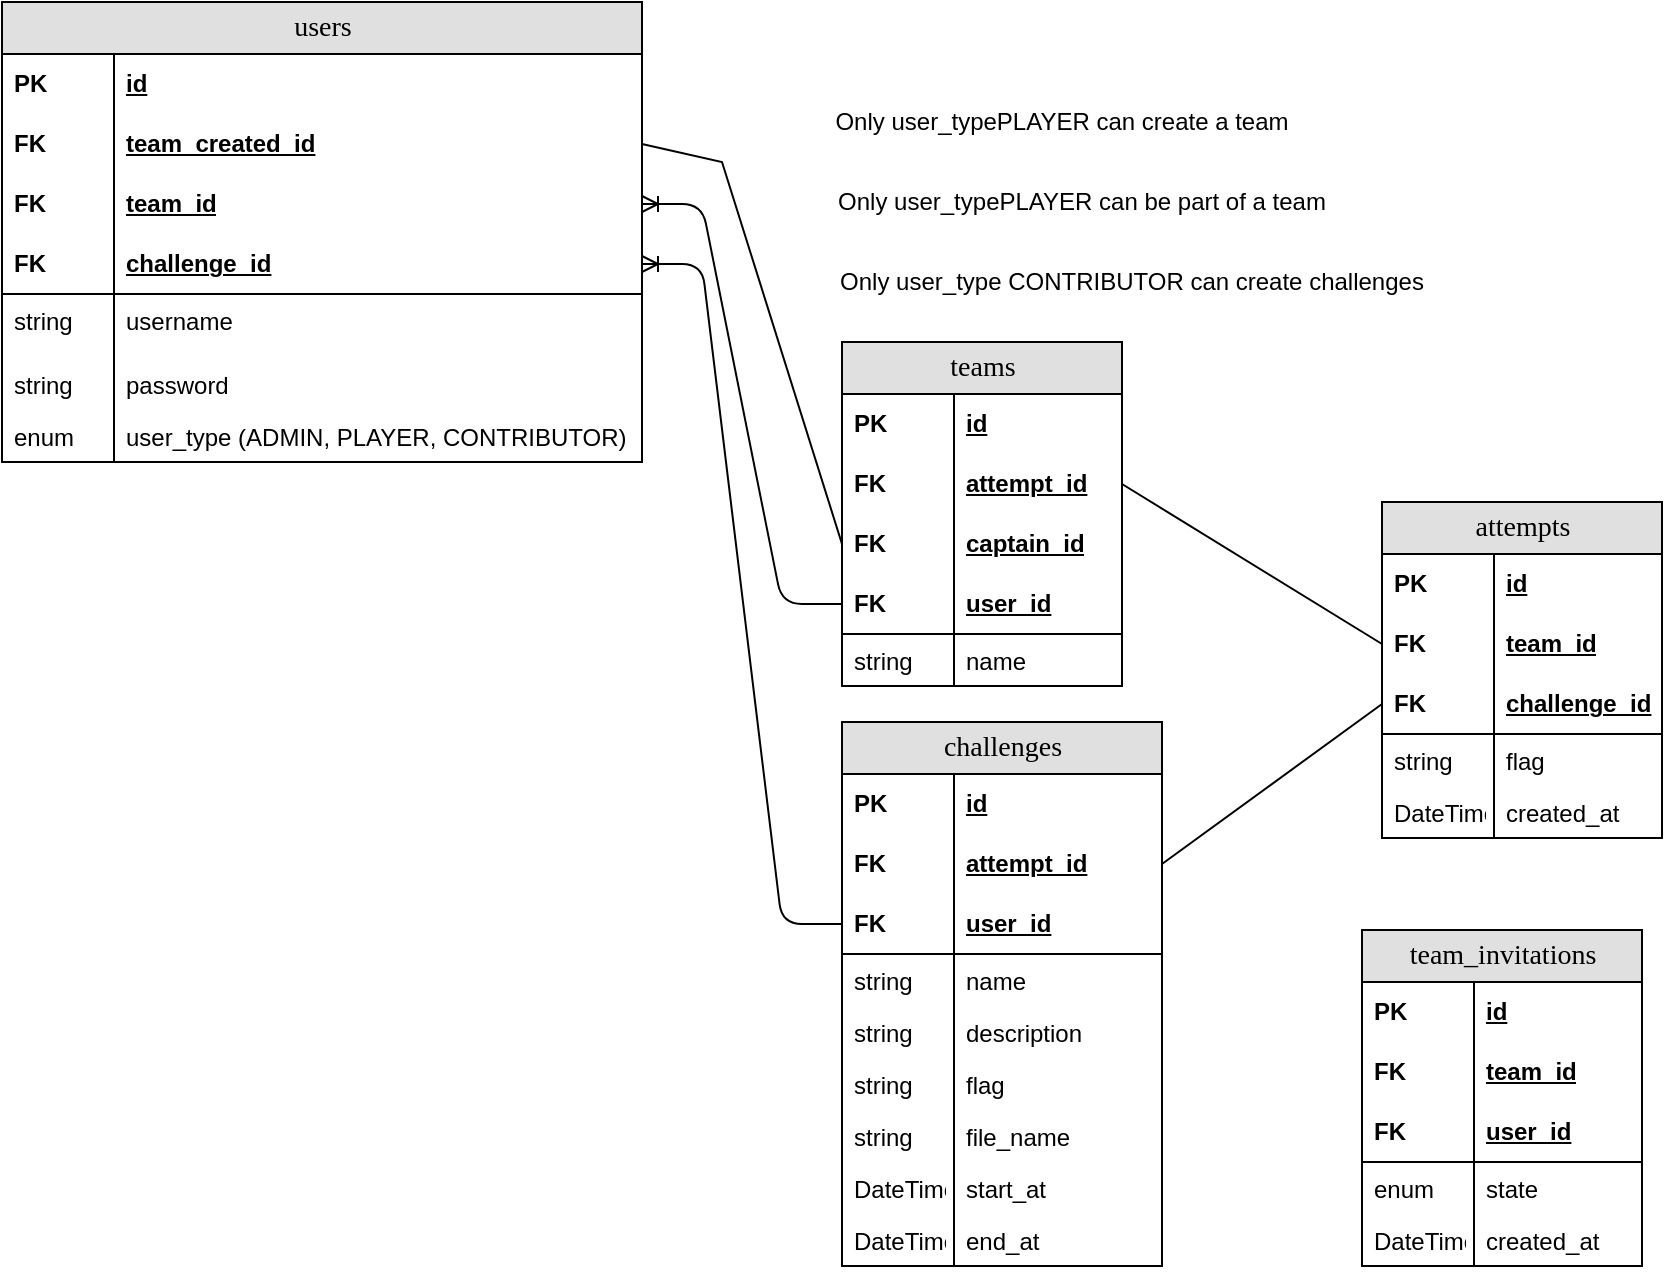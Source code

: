 <mxfile version="14.3.0" type="device"><diagram name="Page-1" id="e56a1550-8fbb-45ad-956c-1786394a9013"><mxGraphModel dx="1767" dy="1669" grid="1" gridSize="10" guides="1" tooltips="1" connect="1" arrows="1" fold="1" page="1" pageScale="1" pageWidth="1100" pageHeight="850" background="#ffffff" math="0" shadow="0"><root><mxCell id="0"/><mxCell id="1" parent="0"/><mxCell id="9zoFxFpzhjPXrK-lzfFK-59" value="" style="edgeStyle=entityRelationEdgeStyle;fontSize=12;html=1;endArrow=ERoneToMany;" parent="1" source="9zoFxFpzhjPXrK-lzfFK-48" target="9zoFxFpzhjPXrK-lzfFK-79" edge="1"><mxGeometry width="100" height="100" relative="1" as="geometry"><mxPoint x="500" y="-470" as="sourcePoint"/><mxPoint x="720" y="-680" as="targetPoint"/></mxGeometry></mxCell><mxCell id="9zoFxFpzhjPXrK-lzfFK-81" value="" style="edgeStyle=entityRelationEdgeStyle;fontSize=12;html=1;endArrow=ERoneToMany;" parent="1" source="9zoFxFpzhjPXrK-lzfFK-71" target="9zoFxFpzhjPXrK-lzfFK-30" edge="1"><mxGeometry width="100" height="100" relative="1" as="geometry"><mxPoint x="810" y="-749" as="sourcePoint"/><mxPoint x="680" y="-749" as="targetPoint"/></mxGeometry></mxCell><mxCell id="9zoFxFpzhjPXrK-lzfFK-86" value="" style="endArrow=none;html=1;rounded=0;exitX=1;exitY=0.5;exitDx=0;exitDy=0;entryX=0;entryY=0.5;entryDx=0;entryDy=0;" parent="1" source="9zoFxFpzhjPXrK-lzfFK-84" target="9zoFxFpzhjPXrK-lzfFK-82" edge="1"><mxGeometry relative="1" as="geometry"><mxPoint x="790" y="-580" as="sourcePoint"/><mxPoint x="950" y="-580" as="targetPoint"/><Array as="points"><mxPoint x="390" y="-750"/></Array></mxGeometry></mxCell><mxCell id="9zoFxFpzhjPXrK-lzfFK-87" value="Only user_type CONTRIBUTOR can create challenges" style="text;html=1;strokeColor=none;fillColor=none;align=center;verticalAlign=middle;whiteSpace=wrap;rounded=0;" parent="1" vertex="1"><mxGeometry x="440" y="-700" width="310" height="20" as="geometry"/></mxCell><mxCell id="9zoFxFpzhjPXrK-lzfFK-88" value="Only user_typePLAYER can be part of a team" style="text;html=1;strokeColor=none;fillColor=none;align=center;verticalAlign=middle;whiteSpace=wrap;rounded=0;" parent="1" vertex="1"><mxGeometry x="440" y="-740" width="260" height="20" as="geometry"/></mxCell><mxCell id="9zoFxFpzhjPXrK-lzfFK-89" value="Only user_typePLAYER can create a team" style="text;html=1;strokeColor=none;fillColor=none;align=center;verticalAlign=middle;whiteSpace=wrap;rounded=0;" parent="1" vertex="1"><mxGeometry x="440" y="-780" width="240" height="20" as="geometry"/></mxCell><mxCell id="9zoFxFpzhjPXrK-lzfFK-107" value="" style="endArrow=none;html=1;rounded=0;exitX=1;exitY=0.5;exitDx=0;exitDy=0;entryX=0;entryY=0.5;entryDx=0;entryDy=0;" parent="1" source="9zoFxFpzhjPXrK-lzfFK-111" target="9zoFxFpzhjPXrK-lzfFK-95" edge="1"><mxGeometry relative="1" as="geometry"><mxPoint x="1270" y="-456" as="sourcePoint"/><mxPoint x="1400" y="-456" as="targetPoint"/></mxGeometry></mxCell><mxCell id="9zoFxFpzhjPXrK-lzfFK-108" value="" style="endArrow=none;html=1;rounded=0;exitX=1;exitY=0.5;exitDx=0;exitDy=0;entryX=0;entryY=0.5;entryDx=0;entryDy=0;" parent="1" source="9zoFxFpzhjPXrK-lzfFK-109" target="9zoFxFpzhjPXrK-lzfFK-105" edge="1"><mxGeometry relative="1" as="geometry"><mxPoint x="1050" y="-480" as="sourcePoint"/><mxPoint x="1180" y="-480" as="targetPoint"/></mxGeometry></mxCell><mxCell id="9zoFxFpzhjPXrK-lzfFK-27" value="users" style="swimlane;html=1;fontStyle=0;childLayout=stackLayout;horizontal=1;startSize=26;fillColor=#e0e0e0;horizontalStack=0;resizeParent=1;resizeLast=0;collapsible=1;marginBottom=0;swimlaneFillColor=#ffffff;align=center;rounded=0;shadow=0;comic=0;labelBackgroundColor=none;strokeWidth=1;fontFamily=Verdana;fontSize=14" parent="1" vertex="1"><mxGeometry x="30" y="-830" width="320" height="230" as="geometry"/></mxCell><mxCell id="9zoFxFpzhjPXrK-lzfFK-28" value="id" style="shape=partialRectangle;top=0;left=0;right=0;bottom=0;html=1;align=left;verticalAlign=middle;fillColor=none;spacingLeft=60;spacingRight=4;whiteSpace=wrap;overflow=hidden;rotatable=0;points=[[0,0.5],[1,0.5]];portConstraint=eastwest;dropTarget=0;fontStyle=5;" parent="9zoFxFpzhjPXrK-lzfFK-27" vertex="1"><mxGeometry y="26" width="320" height="30" as="geometry"/></mxCell><mxCell id="9zoFxFpzhjPXrK-lzfFK-29" value="PK" style="shape=partialRectangle;fontStyle=1;top=0;left=0;bottom=0;html=1;fillColor=none;align=left;verticalAlign=middle;spacingLeft=4;spacingRight=4;whiteSpace=wrap;overflow=hidden;rotatable=0;points=[];portConstraint=eastwest;part=1;" parent="9zoFxFpzhjPXrK-lzfFK-28" vertex="1" connectable="0"><mxGeometry width="56" height="30" as="geometry"/></mxCell><mxCell id="9zoFxFpzhjPXrK-lzfFK-84" value="team_created_id" style="shape=partialRectangle;top=0;left=0;right=0;bottom=0;html=1;align=left;verticalAlign=middle;fillColor=none;spacingLeft=60;spacingRight=4;whiteSpace=wrap;overflow=hidden;rotatable=0;points=[[0,0.5],[1,0.5]];portConstraint=eastwest;dropTarget=0;fontStyle=5;" parent="9zoFxFpzhjPXrK-lzfFK-27" vertex="1"><mxGeometry y="56" width="320" height="30" as="geometry"/></mxCell><mxCell id="9zoFxFpzhjPXrK-lzfFK-85" value="FK" style="shape=partialRectangle;fontStyle=1;top=0;left=0;bottom=0;html=1;fillColor=none;align=left;verticalAlign=middle;spacingLeft=4;spacingRight=4;whiteSpace=wrap;overflow=hidden;rotatable=0;points=[];portConstraint=eastwest;part=1;" parent="9zoFxFpzhjPXrK-lzfFK-84" vertex="1" connectable="0"><mxGeometry width="56" height="30" as="geometry"/></mxCell><mxCell id="9zoFxFpzhjPXrK-lzfFK-79" value="team_id" style="shape=partialRectangle;top=0;left=0;right=0;bottom=0;html=1;align=left;verticalAlign=middle;fillColor=none;spacingLeft=60;spacingRight=4;whiteSpace=wrap;overflow=hidden;rotatable=0;points=[[0,0.5],[1,0.5]];portConstraint=eastwest;dropTarget=0;fontStyle=5;" parent="9zoFxFpzhjPXrK-lzfFK-27" vertex="1"><mxGeometry y="86" width="320" height="30" as="geometry"/></mxCell><mxCell id="9zoFxFpzhjPXrK-lzfFK-80" value="FK" style="shape=partialRectangle;fontStyle=1;top=0;left=0;bottom=0;html=1;fillColor=none;align=left;verticalAlign=middle;spacingLeft=4;spacingRight=4;whiteSpace=wrap;overflow=hidden;rotatable=0;points=[];portConstraint=eastwest;part=1;" parent="9zoFxFpzhjPXrK-lzfFK-79" vertex="1" connectable="0"><mxGeometry width="56" height="30" as="geometry"/></mxCell><mxCell id="9zoFxFpzhjPXrK-lzfFK-30" value="challenge_id" style="shape=partialRectangle;top=0;left=0;right=0;bottom=1;html=1;align=left;verticalAlign=middle;fillColor=none;spacingLeft=60;spacingRight=4;whiteSpace=wrap;overflow=hidden;rotatable=0;points=[[0,0.5],[1,0.5]];portConstraint=eastwest;dropTarget=0;fontStyle=5;" parent="9zoFxFpzhjPXrK-lzfFK-27" vertex="1"><mxGeometry y="116" width="320" height="30" as="geometry"/></mxCell><mxCell id="9zoFxFpzhjPXrK-lzfFK-31" value="FK" style="shape=partialRectangle;fontStyle=1;top=0;left=0;bottom=0;html=1;fillColor=none;align=left;verticalAlign=middle;spacingLeft=4;spacingRight=4;whiteSpace=wrap;overflow=hidden;rotatable=0;points=[];portConstraint=eastwest;part=1;" parent="9zoFxFpzhjPXrK-lzfFK-30" vertex="1" connectable="0"><mxGeometry width="56" height="30" as="geometry"/></mxCell><mxCell id="9zoFxFpzhjPXrK-lzfFK-32" value="username" style="shape=partialRectangle;top=0;left=0;right=0;bottom=0;html=1;align=left;verticalAlign=top;fillColor=none;spacingLeft=60;spacingRight=4;whiteSpace=wrap;overflow=hidden;rotatable=0;points=[[0,0.5],[1,0.5]];portConstraint=eastwest;dropTarget=0;" parent="9zoFxFpzhjPXrK-lzfFK-27" vertex="1"><mxGeometry y="146" width="320" height="32" as="geometry"/></mxCell><mxCell id="9zoFxFpzhjPXrK-lzfFK-33" value="string" style="shape=partialRectangle;top=0;left=0;bottom=0;html=1;fillColor=none;align=left;verticalAlign=top;spacingLeft=4;spacingRight=4;whiteSpace=wrap;overflow=hidden;rotatable=0;points=[];portConstraint=eastwest;part=1;" parent="9zoFxFpzhjPXrK-lzfFK-32" vertex="1" connectable="0"><mxGeometry width="56" height="32" as="geometry"/></mxCell><mxCell id="9zoFxFpzhjPXrK-lzfFK-60" value="password" style="shape=partialRectangle;top=0;left=0;right=0;bottom=0;html=1;align=left;verticalAlign=top;fillColor=none;spacingLeft=60;spacingRight=4;whiteSpace=wrap;overflow=hidden;rotatable=0;points=[[0,0.5],[1,0.5]];portConstraint=eastwest;dropTarget=0;" parent="9zoFxFpzhjPXrK-lzfFK-27" vertex="1"><mxGeometry y="178" width="320" height="26" as="geometry"/></mxCell><mxCell id="9zoFxFpzhjPXrK-lzfFK-61" value="string" style="shape=partialRectangle;top=0;left=0;bottom=0;html=1;fillColor=none;align=left;verticalAlign=top;spacingLeft=4;spacingRight=4;whiteSpace=wrap;overflow=hidden;rotatable=0;points=[];portConstraint=eastwest;part=1;" parent="9zoFxFpzhjPXrK-lzfFK-60" vertex="1" connectable="0"><mxGeometry width="56" height="26" as="geometry"/></mxCell><mxCell id="9zoFxFpzhjPXrK-lzfFK-62" value="user_type (ADMIN, PLAYER, CONTRIBUTOR)" style="shape=partialRectangle;top=0;left=0;right=0;bottom=0;html=1;align=left;verticalAlign=top;fillColor=none;spacingLeft=60;spacingRight=4;whiteSpace=wrap;overflow=hidden;rotatable=0;points=[[0,0.5],[1,0.5]];portConstraint=eastwest;dropTarget=0;" parent="9zoFxFpzhjPXrK-lzfFK-27" vertex="1"><mxGeometry y="204" width="320" height="26" as="geometry"/></mxCell><mxCell id="9zoFxFpzhjPXrK-lzfFK-63" value="enum" style="shape=partialRectangle;top=0;left=0;bottom=0;html=1;fillColor=none;align=left;verticalAlign=top;spacingLeft=4;spacingRight=4;whiteSpace=wrap;overflow=hidden;rotatable=0;points=[];portConstraint=eastwest;part=1;" parent="9zoFxFpzhjPXrK-lzfFK-62" vertex="1" connectable="0"><mxGeometry width="56" height="26" as="geometry"/></mxCell><mxCell id="9zoFxFpzhjPXrK-lzfFK-92" value="attempts" style="swimlane;html=1;fontStyle=0;childLayout=stackLayout;horizontal=1;startSize=26;fillColor=#e0e0e0;horizontalStack=0;resizeParent=1;resizeLast=0;collapsible=1;marginBottom=0;swimlaneFillColor=#ffffff;align=center;rounded=0;shadow=0;comic=0;labelBackgroundColor=none;strokeWidth=1;fontFamily=Verdana;fontSize=14" parent="1" vertex="1"><mxGeometry x="720" y="-580" width="140" height="168" as="geometry"/></mxCell><mxCell id="9zoFxFpzhjPXrK-lzfFK-93" value="id" style="shape=partialRectangle;top=0;left=0;right=0;bottom=0;html=1;align=left;verticalAlign=middle;fillColor=none;spacingLeft=60;spacingRight=4;whiteSpace=wrap;overflow=hidden;rotatable=0;points=[[0,0.5],[1,0.5]];portConstraint=eastwest;dropTarget=0;fontStyle=5;" parent="9zoFxFpzhjPXrK-lzfFK-92" vertex="1"><mxGeometry y="26" width="140" height="30" as="geometry"/></mxCell><mxCell id="9zoFxFpzhjPXrK-lzfFK-94" value="PK" style="shape=partialRectangle;fontStyle=1;top=0;left=0;bottom=0;html=1;fillColor=none;align=left;verticalAlign=middle;spacingLeft=4;spacingRight=4;whiteSpace=wrap;overflow=hidden;rotatable=0;points=[];portConstraint=eastwest;part=1;" parent="9zoFxFpzhjPXrK-lzfFK-93" vertex="1" connectable="0"><mxGeometry width="56" height="30" as="geometry"/></mxCell><mxCell id="9zoFxFpzhjPXrK-lzfFK-105" value="team_id" style="shape=partialRectangle;top=0;left=0;right=0;bottom=0;html=1;align=left;verticalAlign=middle;fillColor=none;spacingLeft=60;spacingRight=4;whiteSpace=wrap;overflow=hidden;rotatable=0;points=[[0,0.5],[1,0.5]];portConstraint=eastwest;dropTarget=0;fontStyle=5;" parent="9zoFxFpzhjPXrK-lzfFK-92" vertex="1"><mxGeometry y="56" width="140" height="30" as="geometry"/></mxCell><mxCell id="9zoFxFpzhjPXrK-lzfFK-106" value="FK" style="shape=partialRectangle;fontStyle=1;top=0;left=0;bottom=0;html=1;fillColor=none;align=left;verticalAlign=middle;spacingLeft=4;spacingRight=4;whiteSpace=wrap;overflow=hidden;rotatable=0;points=[];portConstraint=eastwest;part=1;" parent="9zoFxFpzhjPXrK-lzfFK-105" vertex="1" connectable="0"><mxGeometry width="56" height="30" as="geometry"/></mxCell><mxCell id="9zoFxFpzhjPXrK-lzfFK-95" value="challenge_id" style="shape=partialRectangle;top=0;left=0;right=0;bottom=1;html=1;align=left;verticalAlign=middle;fillColor=none;spacingLeft=60;spacingRight=4;whiteSpace=wrap;overflow=hidden;rotatable=0;points=[[0,0.5],[1,0.5]];portConstraint=eastwest;dropTarget=0;fontStyle=5;" parent="9zoFxFpzhjPXrK-lzfFK-92" vertex="1"><mxGeometry y="86" width="140" height="30" as="geometry"/></mxCell><mxCell id="9zoFxFpzhjPXrK-lzfFK-96" value="FK" style="shape=partialRectangle;fontStyle=1;top=0;left=0;bottom=0;html=1;fillColor=none;align=left;verticalAlign=middle;spacingLeft=4;spacingRight=4;whiteSpace=wrap;overflow=hidden;rotatable=0;points=[];portConstraint=eastwest;part=1;" parent="9zoFxFpzhjPXrK-lzfFK-95" vertex="1" connectable="0"><mxGeometry width="56" height="30" as="geometry"/></mxCell><mxCell id="9zoFxFpzhjPXrK-lzfFK-97" value="flag" style="shape=partialRectangle;top=0;left=0;right=0;bottom=0;html=1;align=left;verticalAlign=top;fillColor=none;spacingLeft=60;spacingRight=4;whiteSpace=wrap;overflow=hidden;rotatable=0;points=[[0,0.5],[1,0.5]];portConstraint=eastwest;dropTarget=0;" parent="9zoFxFpzhjPXrK-lzfFK-92" vertex="1"><mxGeometry y="116" width="140" height="26" as="geometry"/></mxCell><mxCell id="9zoFxFpzhjPXrK-lzfFK-98" value="string" style="shape=partialRectangle;top=0;left=0;bottom=0;html=1;fillColor=none;align=left;verticalAlign=top;spacingLeft=4;spacingRight=4;whiteSpace=wrap;overflow=hidden;rotatable=0;points=[];portConstraint=eastwest;part=1;" parent="9zoFxFpzhjPXrK-lzfFK-97" vertex="1" connectable="0"><mxGeometry width="56" height="26" as="geometry"/></mxCell><mxCell id="9zoFxFpzhjPXrK-lzfFK-117" value="created_at" style="shape=partialRectangle;top=0;left=0;right=0;bottom=0;html=1;align=left;verticalAlign=top;fillColor=none;spacingLeft=60;spacingRight=4;whiteSpace=wrap;overflow=hidden;rotatable=0;points=[[0,0.5],[1,0.5]];portConstraint=eastwest;dropTarget=0;" parent="9zoFxFpzhjPXrK-lzfFK-92" vertex="1"><mxGeometry y="142" width="140" height="26" as="geometry"/></mxCell><mxCell id="9zoFxFpzhjPXrK-lzfFK-118" value="DateTime" style="shape=partialRectangle;top=0;left=0;bottom=0;html=1;fillColor=none;align=left;verticalAlign=top;spacingLeft=4;spacingRight=4;whiteSpace=wrap;overflow=hidden;rotatable=0;points=[];portConstraint=eastwest;part=1;" parent="9zoFxFpzhjPXrK-lzfFK-117" vertex="1" connectable="0"><mxGeometry width="56" height="26" as="geometry"/></mxCell><mxCell id="9zoFxFpzhjPXrK-lzfFK-45" value="teams" style="swimlane;html=1;fontStyle=0;childLayout=stackLayout;horizontal=1;startSize=26;fillColor=#e0e0e0;horizontalStack=0;resizeParent=1;resizeLast=0;collapsible=1;marginBottom=0;swimlaneFillColor=#ffffff;align=center;rounded=0;shadow=0;comic=0;labelBackgroundColor=none;strokeWidth=1;fontFamily=Verdana;fontSize=14" parent="1" vertex="1"><mxGeometry x="450" y="-660" width="140" height="172" as="geometry"/></mxCell><mxCell id="9zoFxFpzhjPXrK-lzfFK-46" value="id" style="shape=partialRectangle;top=0;left=0;right=0;bottom=0;html=1;align=left;verticalAlign=middle;fillColor=none;spacingLeft=60;spacingRight=4;whiteSpace=wrap;overflow=hidden;rotatable=0;points=[[0,0.5],[1,0.5]];portConstraint=eastwest;dropTarget=0;fontStyle=5;" parent="9zoFxFpzhjPXrK-lzfFK-45" vertex="1"><mxGeometry y="26" width="140" height="30" as="geometry"/></mxCell><mxCell id="9zoFxFpzhjPXrK-lzfFK-47" value="PK" style="shape=partialRectangle;fontStyle=1;top=0;left=0;bottom=0;html=1;fillColor=none;align=left;verticalAlign=middle;spacingLeft=4;spacingRight=4;whiteSpace=wrap;overflow=hidden;rotatable=0;points=[];portConstraint=eastwest;part=1;" parent="9zoFxFpzhjPXrK-lzfFK-46" vertex="1" connectable="0"><mxGeometry width="56" height="30" as="geometry"/></mxCell><mxCell id="9zoFxFpzhjPXrK-lzfFK-109" value="attempt_id" style="shape=partialRectangle;top=0;left=0;right=0;bottom=0;html=1;align=left;verticalAlign=middle;fillColor=none;spacingLeft=60;spacingRight=4;whiteSpace=wrap;overflow=hidden;rotatable=0;points=[[0,0.5],[1,0.5]];portConstraint=eastwest;dropTarget=0;fontStyle=5;" parent="9zoFxFpzhjPXrK-lzfFK-45" vertex="1"><mxGeometry y="56" width="140" height="30" as="geometry"/></mxCell><mxCell id="9zoFxFpzhjPXrK-lzfFK-110" value="FK" style="shape=partialRectangle;fontStyle=1;top=0;left=0;bottom=0;html=1;fillColor=none;align=left;verticalAlign=middle;spacingLeft=4;spacingRight=4;whiteSpace=wrap;overflow=hidden;rotatable=0;points=[];portConstraint=eastwest;part=1;" parent="9zoFxFpzhjPXrK-lzfFK-109" vertex="1" connectable="0"><mxGeometry width="56" height="30" as="geometry"/></mxCell><mxCell id="9zoFxFpzhjPXrK-lzfFK-82" value="captain_id" style="shape=partialRectangle;top=0;left=0;right=0;bottom=0;html=1;align=left;verticalAlign=middle;fillColor=none;spacingLeft=60;spacingRight=4;whiteSpace=wrap;overflow=hidden;rotatable=0;points=[[0,0.5],[1,0.5]];portConstraint=eastwest;dropTarget=0;fontStyle=5;" parent="9zoFxFpzhjPXrK-lzfFK-45" vertex="1"><mxGeometry y="86" width="140" height="30" as="geometry"/></mxCell><mxCell id="9zoFxFpzhjPXrK-lzfFK-83" value="FK" style="shape=partialRectangle;fontStyle=1;top=0;left=0;bottom=0;html=1;fillColor=none;align=left;verticalAlign=middle;spacingLeft=4;spacingRight=4;whiteSpace=wrap;overflow=hidden;rotatable=0;points=[];portConstraint=eastwest;part=1;" parent="9zoFxFpzhjPXrK-lzfFK-82" vertex="1" connectable="0"><mxGeometry width="56" height="30" as="geometry"/></mxCell><mxCell id="9zoFxFpzhjPXrK-lzfFK-48" value="user_id" style="shape=partialRectangle;top=0;left=0;right=0;bottom=1;html=1;align=left;verticalAlign=middle;fillColor=none;spacingLeft=60;spacingRight=4;whiteSpace=wrap;overflow=hidden;rotatable=0;points=[[0,0.5],[1,0.5]];portConstraint=eastwest;dropTarget=0;fontStyle=5;" parent="9zoFxFpzhjPXrK-lzfFK-45" vertex="1"><mxGeometry y="116" width="140" height="30" as="geometry"/></mxCell><mxCell id="9zoFxFpzhjPXrK-lzfFK-49" value="FK" style="shape=partialRectangle;fontStyle=1;top=0;left=0;bottom=0;html=1;fillColor=none;align=left;verticalAlign=middle;spacingLeft=4;spacingRight=4;whiteSpace=wrap;overflow=hidden;rotatable=0;points=[];portConstraint=eastwest;part=1;" parent="9zoFxFpzhjPXrK-lzfFK-48" vertex="1" connectable="0"><mxGeometry width="56" height="30" as="geometry"/></mxCell><mxCell id="9zoFxFpzhjPXrK-lzfFK-50" value="name" style="shape=partialRectangle;top=0;left=0;right=0;bottom=0;html=1;align=left;verticalAlign=top;fillColor=none;spacingLeft=60;spacingRight=4;whiteSpace=wrap;overflow=hidden;rotatable=0;points=[[0,0.5],[1,0.5]];portConstraint=eastwest;dropTarget=0;" parent="9zoFxFpzhjPXrK-lzfFK-45" vertex="1"><mxGeometry y="146" width="140" height="26" as="geometry"/></mxCell><mxCell id="9zoFxFpzhjPXrK-lzfFK-51" value="string" style="shape=partialRectangle;top=0;left=0;bottom=0;html=1;fillColor=none;align=left;verticalAlign=top;spacingLeft=4;spacingRight=4;whiteSpace=wrap;overflow=hidden;rotatable=0;points=[];portConstraint=eastwest;part=1;" parent="9zoFxFpzhjPXrK-lzfFK-50" vertex="1" connectable="0"><mxGeometry width="56" height="26" as="geometry"/></mxCell><mxCell id="9zoFxFpzhjPXrK-lzfFK-68" value="challenges" style="swimlane;html=1;fontStyle=0;childLayout=stackLayout;horizontal=1;startSize=26;fillColor=#e0e0e0;horizontalStack=0;resizeParent=1;resizeLast=0;collapsible=1;marginBottom=0;swimlaneFillColor=#ffffff;align=center;rounded=0;shadow=0;comic=0;labelBackgroundColor=none;strokeWidth=1;fontFamily=Verdana;fontSize=14" parent="1" vertex="1"><mxGeometry x="450" y="-470" width="160" height="272" as="geometry"/></mxCell><mxCell id="9zoFxFpzhjPXrK-lzfFK-69" value="id" style="shape=partialRectangle;top=0;left=0;right=0;bottom=0;html=1;align=left;verticalAlign=middle;fillColor=none;spacingLeft=60;spacingRight=4;whiteSpace=wrap;overflow=hidden;rotatable=0;points=[[0,0.5],[1,0.5]];portConstraint=eastwest;dropTarget=0;fontStyle=5;" parent="9zoFxFpzhjPXrK-lzfFK-68" vertex="1"><mxGeometry y="26" width="160" height="30" as="geometry"/></mxCell><mxCell id="9zoFxFpzhjPXrK-lzfFK-70" value="PK" style="shape=partialRectangle;fontStyle=1;top=0;left=0;bottom=0;html=1;fillColor=none;align=left;verticalAlign=middle;spacingLeft=4;spacingRight=4;whiteSpace=wrap;overflow=hidden;rotatable=0;points=[];portConstraint=eastwest;part=1;" parent="9zoFxFpzhjPXrK-lzfFK-69" vertex="1" connectable="0"><mxGeometry width="56" height="30" as="geometry"/></mxCell><mxCell id="9zoFxFpzhjPXrK-lzfFK-111" value="attempt_id" style="shape=partialRectangle;top=0;left=0;right=0;bottom=0;html=1;align=left;verticalAlign=middle;fillColor=none;spacingLeft=60;spacingRight=4;whiteSpace=wrap;overflow=hidden;rotatable=0;points=[[0,0.5],[1,0.5]];portConstraint=eastwest;dropTarget=0;fontStyle=5;" parent="9zoFxFpzhjPXrK-lzfFK-68" vertex="1"><mxGeometry y="56" width="160" height="30" as="geometry"/></mxCell><mxCell id="9zoFxFpzhjPXrK-lzfFK-112" value="FK" style="shape=partialRectangle;fontStyle=1;top=0;left=0;bottom=0;html=1;fillColor=none;align=left;verticalAlign=middle;spacingLeft=4;spacingRight=4;whiteSpace=wrap;overflow=hidden;rotatable=0;points=[];portConstraint=eastwest;part=1;" parent="9zoFxFpzhjPXrK-lzfFK-111" vertex="1" connectable="0"><mxGeometry width="56" height="30" as="geometry"/></mxCell><mxCell id="9zoFxFpzhjPXrK-lzfFK-71" value="user_id" style="shape=partialRectangle;top=0;left=0;right=0;bottom=1;html=1;align=left;verticalAlign=middle;fillColor=none;spacingLeft=60;spacingRight=4;whiteSpace=wrap;overflow=hidden;rotatable=0;points=[[0,0.5],[1,0.5]];portConstraint=eastwest;dropTarget=0;fontStyle=5;" parent="9zoFxFpzhjPXrK-lzfFK-68" vertex="1"><mxGeometry y="86" width="160" height="30" as="geometry"/></mxCell><mxCell id="9zoFxFpzhjPXrK-lzfFK-72" value="FK" style="shape=partialRectangle;fontStyle=1;top=0;left=0;bottom=0;html=1;fillColor=none;align=left;verticalAlign=middle;spacingLeft=4;spacingRight=4;whiteSpace=wrap;overflow=hidden;rotatable=0;points=[];portConstraint=eastwest;part=1;" parent="9zoFxFpzhjPXrK-lzfFK-71" vertex="1" connectable="0"><mxGeometry width="56" height="30" as="geometry"/></mxCell><mxCell id="9zoFxFpzhjPXrK-lzfFK-73" value="name" style="shape=partialRectangle;top=0;left=0;right=0;bottom=0;html=1;align=left;verticalAlign=top;fillColor=none;spacingLeft=60;spacingRight=4;whiteSpace=wrap;overflow=hidden;rotatable=0;points=[[0,0.5],[1,0.5]];portConstraint=eastwest;dropTarget=0;" parent="9zoFxFpzhjPXrK-lzfFK-68" vertex="1"><mxGeometry y="116" width="160" height="26" as="geometry"/></mxCell><mxCell id="9zoFxFpzhjPXrK-lzfFK-74" value="string" style="shape=partialRectangle;top=0;left=0;bottom=0;html=1;fillColor=none;align=left;verticalAlign=top;spacingLeft=4;spacingRight=4;whiteSpace=wrap;overflow=hidden;rotatable=0;points=[];portConstraint=eastwest;part=1;" parent="9zoFxFpzhjPXrK-lzfFK-73" vertex="1" connectable="0"><mxGeometry width="56" height="26" as="geometry"/></mxCell><mxCell id="9zoFxFpzhjPXrK-lzfFK-75" value="description" style="shape=partialRectangle;top=0;left=0;right=0;bottom=0;html=1;align=left;verticalAlign=top;fillColor=none;spacingLeft=60;spacingRight=4;whiteSpace=wrap;overflow=hidden;rotatable=0;points=[[0,0.5],[1,0.5]];portConstraint=eastwest;dropTarget=0;" parent="9zoFxFpzhjPXrK-lzfFK-68" vertex="1"><mxGeometry y="142" width="160" height="26" as="geometry"/></mxCell><mxCell id="9zoFxFpzhjPXrK-lzfFK-76" value="string" style="shape=partialRectangle;top=0;left=0;bottom=0;html=1;fillColor=none;align=left;verticalAlign=top;spacingLeft=4;spacingRight=4;whiteSpace=wrap;overflow=hidden;rotatable=0;points=[];portConstraint=eastwest;part=1;" parent="9zoFxFpzhjPXrK-lzfFK-75" vertex="1" connectable="0"><mxGeometry width="56" height="26" as="geometry"/></mxCell><mxCell id="9zoFxFpzhjPXrK-lzfFK-90" value="flag" style="shape=partialRectangle;top=0;left=0;right=0;bottom=0;html=1;align=left;verticalAlign=top;fillColor=none;spacingLeft=60;spacingRight=4;whiteSpace=wrap;overflow=hidden;rotatable=0;points=[[0,0.5],[1,0.5]];portConstraint=eastwest;dropTarget=0;" parent="9zoFxFpzhjPXrK-lzfFK-68" vertex="1"><mxGeometry y="168" width="160" height="26" as="geometry"/></mxCell><mxCell id="9zoFxFpzhjPXrK-lzfFK-91" value="string" style="shape=partialRectangle;top=0;left=0;bottom=0;html=1;fillColor=none;align=left;verticalAlign=top;spacingLeft=4;spacingRight=4;whiteSpace=wrap;overflow=hidden;rotatable=0;points=[];portConstraint=eastwest;part=1;" parent="9zoFxFpzhjPXrK-lzfFK-90" vertex="1" connectable="0"><mxGeometry width="56" height="26" as="geometry"/></mxCell><mxCell id="9zoFxFpzhjPXrK-lzfFK-113" value="file_name" style="shape=partialRectangle;top=0;left=0;right=0;bottom=0;html=1;align=left;verticalAlign=top;fillColor=none;spacingLeft=60;spacingRight=4;whiteSpace=wrap;overflow=hidden;rotatable=0;points=[[0,0.5],[1,0.5]];portConstraint=eastwest;dropTarget=0;" parent="9zoFxFpzhjPXrK-lzfFK-68" vertex="1"><mxGeometry y="194" width="160" height="26" as="geometry"/></mxCell><mxCell id="9zoFxFpzhjPXrK-lzfFK-114" value="string" style="shape=partialRectangle;top=0;left=0;bottom=0;html=1;fillColor=none;align=left;verticalAlign=top;spacingLeft=4;spacingRight=4;whiteSpace=wrap;overflow=hidden;rotatable=0;points=[];portConstraint=eastwest;part=1;" parent="9zoFxFpzhjPXrK-lzfFK-113" vertex="1" connectable="0"><mxGeometry width="56" height="26" as="geometry"/></mxCell><mxCell id="QlxkYRzHJBJkrKoeZqti-1" value="start_at" style="shape=partialRectangle;top=0;left=0;right=0;bottom=0;html=1;align=left;verticalAlign=top;fillColor=none;spacingLeft=60;spacingRight=4;whiteSpace=wrap;overflow=hidden;rotatable=0;points=[[0,0.5],[1,0.5]];portConstraint=eastwest;dropTarget=0;" parent="9zoFxFpzhjPXrK-lzfFK-68" vertex="1"><mxGeometry y="220" width="160" height="26" as="geometry"/></mxCell><mxCell id="QlxkYRzHJBJkrKoeZqti-2" value="DateTime" style="shape=partialRectangle;top=0;left=0;bottom=0;html=1;fillColor=none;align=left;verticalAlign=top;spacingLeft=4;spacingRight=4;whiteSpace=wrap;overflow=hidden;rotatable=0;points=[];portConstraint=eastwest;part=1;" parent="QlxkYRzHJBJkrKoeZqti-1" vertex="1" connectable="0"><mxGeometry width="56" height="26" as="geometry"/></mxCell><mxCell id="QlxkYRzHJBJkrKoeZqti-3" value="end_at" style="shape=partialRectangle;top=0;left=0;right=0;bottom=0;html=1;align=left;verticalAlign=top;fillColor=none;spacingLeft=60;spacingRight=4;whiteSpace=wrap;overflow=hidden;rotatable=0;points=[[0,0.5],[1,0.5]];portConstraint=eastwest;dropTarget=0;" parent="9zoFxFpzhjPXrK-lzfFK-68" vertex="1"><mxGeometry y="246" width="160" height="26" as="geometry"/></mxCell><mxCell id="QlxkYRzHJBJkrKoeZqti-4" value="DateTime" style="shape=partialRectangle;top=0;left=0;bottom=0;html=1;fillColor=none;align=left;verticalAlign=top;spacingLeft=4;spacingRight=4;whiteSpace=wrap;overflow=hidden;rotatable=0;points=[];portConstraint=eastwest;part=1;" parent="QlxkYRzHJBJkrKoeZqti-3" vertex="1" connectable="0"><mxGeometry width="56" height="26" as="geometry"/></mxCell><mxCell id="5FcZsm_SOaDwgmL0a3jo-3" value="team_invitations" style="swimlane;html=1;fontStyle=0;childLayout=stackLayout;horizontal=1;startSize=26;fillColor=#e0e0e0;horizontalStack=0;resizeParent=1;resizeLast=0;collapsible=1;marginBottom=0;swimlaneFillColor=#ffffff;align=center;rounded=0;shadow=0;comic=0;labelBackgroundColor=none;strokeWidth=1;fontFamily=Verdana;fontSize=14" parent="1" vertex="1"><mxGeometry x="710" y="-366" width="140" height="168" as="geometry"/></mxCell><mxCell id="5FcZsm_SOaDwgmL0a3jo-4" value="id" style="shape=partialRectangle;top=0;left=0;right=0;bottom=0;html=1;align=left;verticalAlign=middle;fillColor=none;spacingLeft=60;spacingRight=4;whiteSpace=wrap;overflow=hidden;rotatable=0;points=[[0,0.5],[1,0.5]];portConstraint=eastwest;dropTarget=0;fontStyle=5;" parent="5FcZsm_SOaDwgmL0a3jo-3" vertex="1"><mxGeometry y="26" width="140" height="30" as="geometry"/></mxCell><mxCell id="5FcZsm_SOaDwgmL0a3jo-5" value="PK" style="shape=partialRectangle;fontStyle=1;top=0;left=0;bottom=0;html=1;fillColor=none;align=left;verticalAlign=middle;spacingLeft=4;spacingRight=4;whiteSpace=wrap;overflow=hidden;rotatable=0;points=[];portConstraint=eastwest;part=1;" parent="5FcZsm_SOaDwgmL0a3jo-4" vertex="1" connectable="0"><mxGeometry width="56" height="30" as="geometry"/></mxCell><mxCell id="5FcZsm_SOaDwgmL0a3jo-6" value="team_id" style="shape=partialRectangle;top=0;left=0;right=0;bottom=0;html=1;align=left;verticalAlign=middle;fillColor=none;spacingLeft=60;spacingRight=4;whiteSpace=wrap;overflow=hidden;rotatable=0;points=[[0,0.5],[1,0.5]];portConstraint=eastwest;dropTarget=0;fontStyle=5;" parent="5FcZsm_SOaDwgmL0a3jo-3" vertex="1"><mxGeometry y="56" width="140" height="30" as="geometry"/></mxCell><mxCell id="5FcZsm_SOaDwgmL0a3jo-7" value="FK" style="shape=partialRectangle;fontStyle=1;top=0;left=0;bottom=0;html=1;fillColor=none;align=left;verticalAlign=middle;spacingLeft=4;spacingRight=4;whiteSpace=wrap;overflow=hidden;rotatable=0;points=[];portConstraint=eastwest;part=1;" parent="5FcZsm_SOaDwgmL0a3jo-6" vertex="1" connectable="0"><mxGeometry width="56" height="30" as="geometry"/></mxCell><mxCell id="5FcZsm_SOaDwgmL0a3jo-8" value="user_id" style="shape=partialRectangle;top=0;left=0;right=0;bottom=1;html=1;align=left;verticalAlign=middle;fillColor=none;spacingLeft=60;spacingRight=4;whiteSpace=wrap;overflow=hidden;rotatable=0;points=[[0,0.5],[1,0.5]];portConstraint=eastwest;dropTarget=0;fontStyle=5;" parent="5FcZsm_SOaDwgmL0a3jo-3" vertex="1"><mxGeometry y="86" width="140" height="30" as="geometry"/></mxCell><mxCell id="5FcZsm_SOaDwgmL0a3jo-9" value="FK" style="shape=partialRectangle;fontStyle=1;top=0;left=0;bottom=0;html=1;fillColor=none;align=left;verticalAlign=middle;spacingLeft=4;spacingRight=4;whiteSpace=wrap;overflow=hidden;rotatable=0;points=[];portConstraint=eastwest;part=1;" parent="5FcZsm_SOaDwgmL0a3jo-8" vertex="1" connectable="0"><mxGeometry width="56" height="30" as="geometry"/></mxCell><mxCell id="5FcZsm_SOaDwgmL0a3jo-10" value="state" style="shape=partialRectangle;top=0;left=0;right=0;bottom=0;html=1;align=left;verticalAlign=top;fillColor=none;spacingLeft=60;spacingRight=4;whiteSpace=wrap;overflow=hidden;rotatable=0;points=[[0,0.5],[1,0.5]];portConstraint=eastwest;dropTarget=0;" parent="5FcZsm_SOaDwgmL0a3jo-3" vertex="1"><mxGeometry y="116" width="140" height="26" as="geometry"/></mxCell><mxCell id="5FcZsm_SOaDwgmL0a3jo-11" value="enum" style="shape=partialRectangle;top=0;left=0;bottom=0;html=1;fillColor=none;align=left;verticalAlign=top;spacingLeft=4;spacingRight=4;whiteSpace=wrap;overflow=hidden;rotatable=0;points=[];portConstraint=eastwest;part=1;" parent="5FcZsm_SOaDwgmL0a3jo-10" vertex="1" connectable="0"><mxGeometry width="56" height="26" as="geometry"/></mxCell><mxCell id="5FcZsm_SOaDwgmL0a3jo-12" value="created_at" style="shape=partialRectangle;top=0;left=0;right=0;bottom=0;html=1;align=left;verticalAlign=top;fillColor=none;spacingLeft=60;spacingRight=4;whiteSpace=wrap;overflow=hidden;rotatable=0;points=[[0,0.5],[1,0.5]];portConstraint=eastwest;dropTarget=0;" parent="5FcZsm_SOaDwgmL0a3jo-3" vertex="1"><mxGeometry y="142" width="140" height="26" as="geometry"/></mxCell><mxCell id="5FcZsm_SOaDwgmL0a3jo-13" value="DateTime" style="shape=partialRectangle;top=0;left=0;bottom=0;html=1;fillColor=none;align=left;verticalAlign=top;spacingLeft=4;spacingRight=4;whiteSpace=wrap;overflow=hidden;rotatable=0;points=[];portConstraint=eastwest;part=1;" parent="5FcZsm_SOaDwgmL0a3jo-12" vertex="1" connectable="0"><mxGeometry width="56" height="26" as="geometry"/></mxCell></root></mxGraphModel></diagram></mxfile>